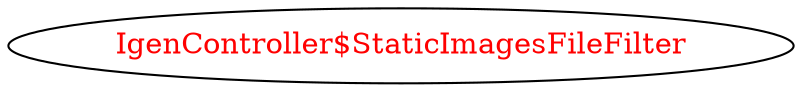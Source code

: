 digraph dependencyGraph {
 concentrate=true;
 ranksep="2.0";
 rankdir="LR"; 
 splines="ortho";
"IgenController$StaticImagesFileFilter" [fontcolor="red"];
}